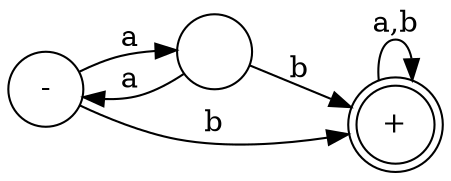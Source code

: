 digraph {
  rankdir="LR"
  q0 [label="-" shape=circle]
  q1 [label=" " shape=circle]
  q2 [label="+" shape=doublecircle]
  
  q0 -> q1 [label="a"]
  q1 -> q0 [label="a"]
  q0 -> q2 [label="b"]
  q1 -> q2 [label="b"]
  q2 -> q2 [label="a,b"]
}
